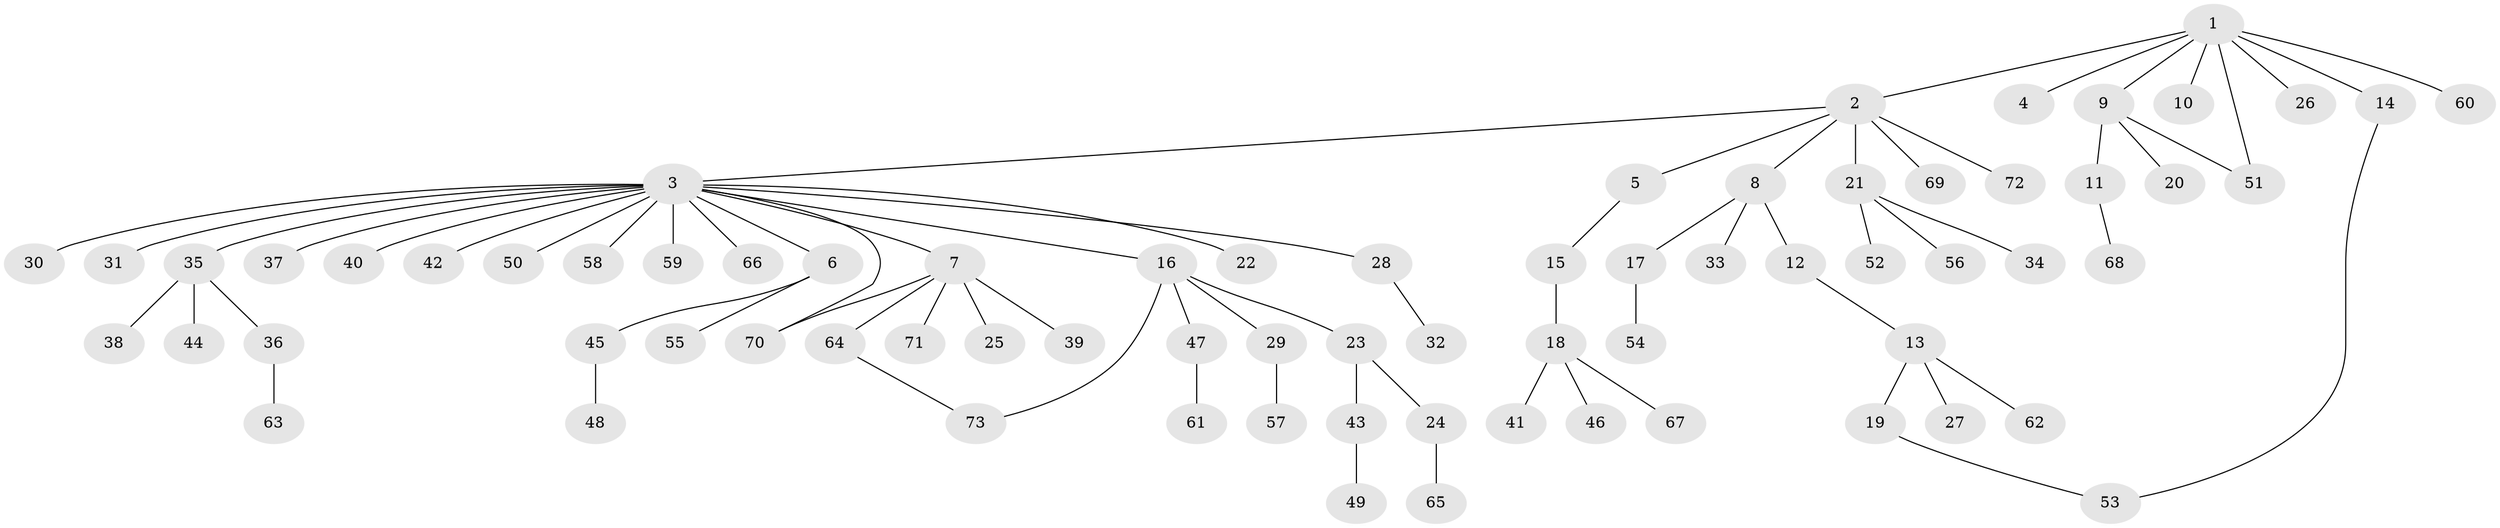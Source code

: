 // coarse degree distribution, {3: 0.21739130434782608, 5: 0.043478260869565216, 7: 0.043478260869565216, 2: 0.2608695652173913, 1: 0.391304347826087, 4: 0.043478260869565216}
// Generated by graph-tools (version 1.1) at 2025/50/03/04/25 22:50:17]
// undirected, 73 vertices, 76 edges
graph export_dot {
  node [color=gray90,style=filled];
  1;
  2;
  3;
  4;
  5;
  6;
  7;
  8;
  9;
  10;
  11;
  12;
  13;
  14;
  15;
  16;
  17;
  18;
  19;
  20;
  21;
  22;
  23;
  24;
  25;
  26;
  27;
  28;
  29;
  30;
  31;
  32;
  33;
  34;
  35;
  36;
  37;
  38;
  39;
  40;
  41;
  42;
  43;
  44;
  45;
  46;
  47;
  48;
  49;
  50;
  51;
  52;
  53;
  54;
  55;
  56;
  57;
  58;
  59;
  60;
  61;
  62;
  63;
  64;
  65;
  66;
  67;
  68;
  69;
  70;
  71;
  72;
  73;
  1 -- 2;
  1 -- 4;
  1 -- 9;
  1 -- 10;
  1 -- 14;
  1 -- 26;
  1 -- 51;
  1 -- 60;
  2 -- 3;
  2 -- 5;
  2 -- 8;
  2 -- 21;
  2 -- 69;
  2 -- 72;
  3 -- 6;
  3 -- 7;
  3 -- 16;
  3 -- 22;
  3 -- 28;
  3 -- 30;
  3 -- 31;
  3 -- 35;
  3 -- 37;
  3 -- 40;
  3 -- 42;
  3 -- 50;
  3 -- 58;
  3 -- 59;
  3 -- 66;
  3 -- 70;
  5 -- 15;
  6 -- 45;
  6 -- 55;
  7 -- 25;
  7 -- 39;
  7 -- 64;
  7 -- 70;
  7 -- 71;
  8 -- 12;
  8 -- 17;
  8 -- 33;
  9 -- 11;
  9 -- 20;
  9 -- 51;
  11 -- 68;
  12 -- 13;
  13 -- 19;
  13 -- 27;
  13 -- 62;
  14 -- 53;
  15 -- 18;
  16 -- 23;
  16 -- 29;
  16 -- 47;
  16 -- 73;
  17 -- 54;
  18 -- 41;
  18 -- 46;
  18 -- 67;
  19 -- 53;
  21 -- 34;
  21 -- 52;
  21 -- 56;
  23 -- 24;
  23 -- 43;
  24 -- 65;
  28 -- 32;
  29 -- 57;
  35 -- 36;
  35 -- 38;
  35 -- 44;
  36 -- 63;
  43 -- 49;
  45 -- 48;
  47 -- 61;
  64 -- 73;
}
